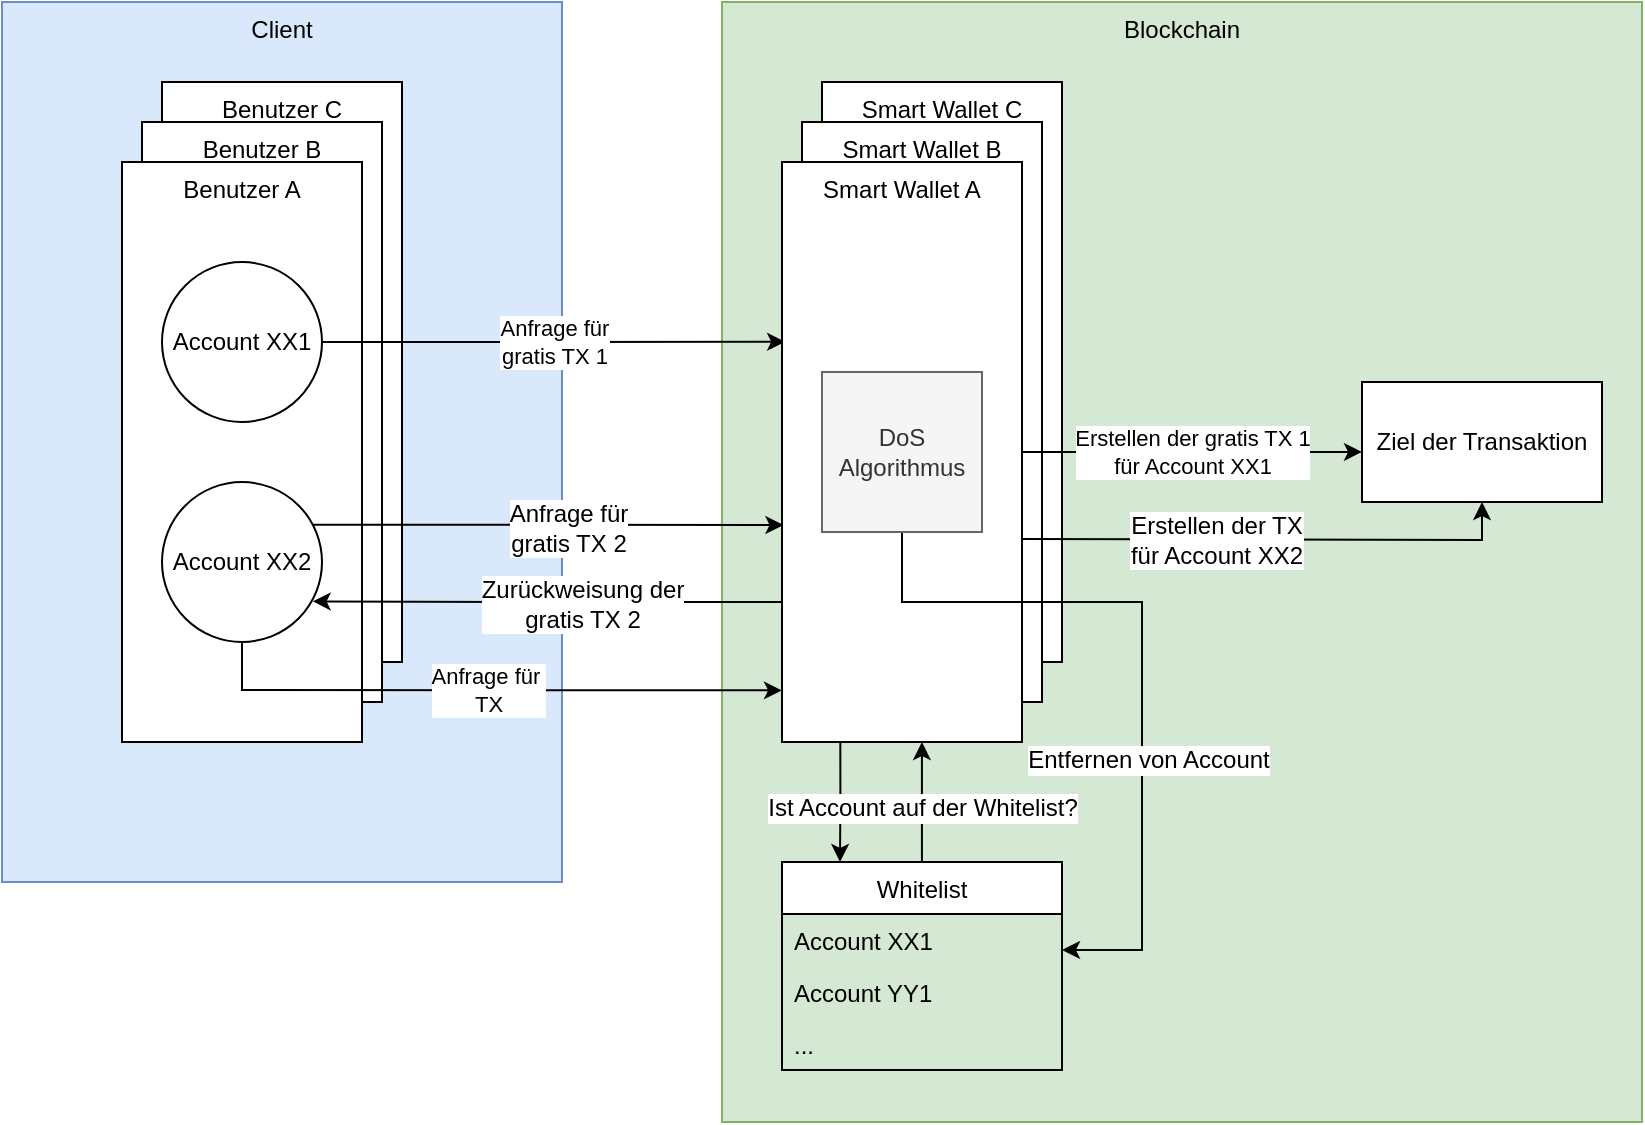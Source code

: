 <mxfile version="12.6.5" type="device"><diagram id="eRlU0-VNYcr6D54AzNCK" name="Page-1"><mxGraphModel dx="841" dy="804" grid="1" gridSize="10" guides="1" tooltips="1" connect="1" arrows="1" fold="1" page="1" pageScale="1" pageWidth="827" pageHeight="1169" math="0" shadow="0"><root><mxCell id="0"/><mxCell id="1" parent="0"/><mxCell id="sGX3Wt8ce3nd_Lp0EVKf-2" value="Client" style="rounded=0;whiteSpace=wrap;html=1;verticalAlign=top;fillColor=#dae8fc;strokeColor=#6c8ebf;" vertex="1" parent="1"><mxGeometry x="40" y="40" width="280" height="440" as="geometry"/></mxCell><mxCell id="sGX3Wt8ce3nd_Lp0EVKf-8" value="Benutzer C" style="rounded=0;whiteSpace=wrap;html=1;verticalAlign=top;" vertex="1" parent="1"><mxGeometry x="120" y="80" width="120" height="290" as="geometry"/></mxCell><mxCell id="sGX3Wt8ce3nd_Lp0EVKf-3" value="Blockchain" style="rounded=0;whiteSpace=wrap;html=1;fillColor=#d5e8d4;strokeColor=#82b366;verticalAlign=top;" vertex="1" parent="1"><mxGeometry x="400" y="40" width="460" height="560" as="geometry"/></mxCell><mxCell id="sGX3Wt8ce3nd_Lp0EVKf-7" value="Benutzer B" style="rounded=0;whiteSpace=wrap;html=1;verticalAlign=top;" vertex="1" parent="1"><mxGeometry x="110" y="100" width="120" height="290" as="geometry"/></mxCell><mxCell id="sGX3Wt8ce3nd_Lp0EVKf-4" value="Benutzer A" style="rounded=0;whiteSpace=wrap;html=1;verticalAlign=top;" vertex="1" parent="1"><mxGeometry x="100" y="120" width="120" height="290" as="geometry"/></mxCell><mxCell id="sGX3Wt8ce3nd_Lp0EVKf-24" value="Anfrage für&lt;br&gt;gratis TX 1" style="edgeStyle=orthogonalEdgeStyle;rounded=0;orthogonalLoop=1;jettySize=auto;html=1;entryX=0.013;entryY=0.31;entryDx=0;entryDy=0;entryPerimeter=0;" edge="1" parent="1" source="sGX3Wt8ce3nd_Lp0EVKf-5" target="sGX3Wt8ce3nd_Lp0EVKf-11"><mxGeometry relative="1" as="geometry"/></mxCell><mxCell id="sGX3Wt8ce3nd_Lp0EVKf-5" value="Account XX1" style="ellipse;whiteSpace=wrap;html=1;aspect=fixed;" vertex="1" parent="1"><mxGeometry x="120" y="170" width="80" height="80" as="geometry"/></mxCell><mxCell id="sGX3Wt8ce3nd_Lp0EVKf-25" style="edgeStyle=orthogonalEdgeStyle;rounded=0;orthogonalLoop=1;jettySize=auto;html=1;exitX=0.946;exitY=0.267;exitDx=0;exitDy=0;exitPerimeter=0;entryX=0.006;entryY=0.626;entryDx=0;entryDy=0;entryPerimeter=0;" edge="1" parent="1" source="sGX3Wt8ce3nd_Lp0EVKf-6" target="sGX3Wt8ce3nd_Lp0EVKf-11"><mxGeometry relative="1" as="geometry"><Array as="points"/></mxGeometry></mxCell><mxCell id="sGX3Wt8ce3nd_Lp0EVKf-26" value="Anfrage für&lt;br&gt;gratis TX 2" style="text;html=1;align=center;verticalAlign=middle;resizable=0;points=[];labelBackgroundColor=#ffffff;" vertex="1" connectable="0" parent="sGX3Wt8ce3nd_Lp0EVKf-25"><mxGeometry x="0.081" y="-1" relative="1" as="geometry"><mxPoint as="offset"/></mxGeometry></mxCell><mxCell id="sGX3Wt8ce3nd_Lp0EVKf-6" value="Account XX2" style="ellipse;whiteSpace=wrap;html=1;aspect=fixed;" vertex="1" parent="1"><mxGeometry x="120" y="280" width="80" height="80" as="geometry"/></mxCell><mxCell id="sGX3Wt8ce3nd_Lp0EVKf-9" value="Smart Wallet C" style="rounded=0;whiteSpace=wrap;html=1;verticalAlign=top;" vertex="1" parent="1"><mxGeometry x="450" y="80" width="120" height="290" as="geometry"/></mxCell><mxCell id="sGX3Wt8ce3nd_Lp0EVKf-10" value="Smart Wallet B" style="rounded=0;whiteSpace=wrap;html=1;verticalAlign=top;" vertex="1" parent="1"><mxGeometry x="440" y="100" width="120" height="290" as="geometry"/></mxCell><mxCell id="sGX3Wt8ce3nd_Lp0EVKf-19" style="edgeStyle=orthogonalEdgeStyle;rounded=0;orthogonalLoop=1;jettySize=auto;html=1;exitX=0.243;exitY=0.999;exitDx=0;exitDy=0;exitPerimeter=0;" edge="1" parent="1" source="sGX3Wt8ce3nd_Lp0EVKf-11"><mxGeometry relative="1" as="geometry"><mxPoint x="459" y="470" as="targetPoint"/></mxGeometry></mxCell><mxCell id="sGX3Wt8ce3nd_Lp0EVKf-22" value="Erstellen der gratis TX 1&lt;br&gt;für Account XX1" style="edgeStyle=orthogonalEdgeStyle;rounded=0;orthogonalLoop=1;jettySize=auto;html=1;entryX=0;entryY=0.583;entryDx=0;entryDy=0;entryPerimeter=0;" edge="1" parent="1" source="sGX3Wt8ce3nd_Lp0EVKf-11" target="sGX3Wt8ce3nd_Lp0EVKf-13"><mxGeometry relative="1" as="geometry"/></mxCell><mxCell id="sGX3Wt8ce3nd_Lp0EVKf-27" style="edgeStyle=orthogonalEdgeStyle;rounded=0;orthogonalLoop=1;jettySize=auto;html=1;entryX=0.942;entryY=0.746;entryDx=0;entryDy=0;entryPerimeter=0;exitX=0.008;exitY=0.797;exitDx=0;exitDy=0;exitPerimeter=0;" edge="1" parent="1" source="sGX3Wt8ce3nd_Lp0EVKf-11" target="sGX3Wt8ce3nd_Lp0EVKf-6"><mxGeometry relative="1" as="geometry"><Array as="points"><mxPoint x="431" y="340"/><mxPoint x="315" y="340"/></Array></mxGeometry></mxCell><mxCell id="sGX3Wt8ce3nd_Lp0EVKf-28" value="Zurückweisung der &lt;br&gt;gratis TX 2" style="text;html=1;align=center;verticalAlign=middle;resizable=0;points=[];labelBackgroundColor=#ffffff;" vertex="1" connectable="0" parent="sGX3Wt8ce3nd_Lp0EVKf-27"><mxGeometry x="0.102" y="1" relative="1" as="geometry"><mxPoint x="24.06" as="offset"/></mxGeometry></mxCell><mxCell id="sGX3Wt8ce3nd_Lp0EVKf-11" value="Smart Wallet A" style="rounded=0;whiteSpace=wrap;html=1;verticalAlign=top;" vertex="1" parent="1"><mxGeometry x="430" y="120" width="120" height="290" as="geometry"/></mxCell><mxCell id="sGX3Wt8ce3nd_Lp0EVKf-29" style="edgeStyle=orthogonalEdgeStyle;rounded=0;orthogonalLoop=1;jettySize=auto;html=1;" edge="1" parent="1" source="sGX3Wt8ce3nd_Lp0EVKf-12" target="sGX3Wt8ce3nd_Lp0EVKf-16"><mxGeometry relative="1" as="geometry"><Array as="points"><mxPoint x="490" y="340"/><mxPoint x="610" y="340"/><mxPoint x="610" y="514"/></Array></mxGeometry></mxCell><mxCell id="sGX3Wt8ce3nd_Lp0EVKf-30" value="Entfernen von Account" style="text;html=1;align=center;verticalAlign=middle;resizable=0;points=[];labelBackgroundColor=#ffffff;" vertex="1" connectable="0" parent="sGX3Wt8ce3nd_Lp0EVKf-29"><mxGeometry x="0.268" y="3" relative="1" as="geometry"><mxPoint as="offset"/></mxGeometry></mxCell><mxCell id="sGX3Wt8ce3nd_Lp0EVKf-12" value="DoS&lt;br&gt;Algorithmus" style="whiteSpace=wrap;html=1;aspect=fixed;fillColor=#f5f5f5;strokeColor=#666666;fontColor=#333333;" vertex="1" parent="1"><mxGeometry x="450" y="225" width="80" height="80" as="geometry"/></mxCell><mxCell id="sGX3Wt8ce3nd_Lp0EVKf-13" value="Ziel der Transaktion" style="rounded=0;whiteSpace=wrap;html=1;" vertex="1" parent="1"><mxGeometry x="720" y="230" width="120" height="60" as="geometry"/></mxCell><mxCell id="sGX3Wt8ce3nd_Lp0EVKf-20" style="edgeStyle=orthogonalEdgeStyle;rounded=0;orthogonalLoop=1;jettySize=auto;html=1;entryX=0.583;entryY=1;entryDx=0;entryDy=0;entryPerimeter=0;" edge="1" parent="1" source="sGX3Wt8ce3nd_Lp0EVKf-14" target="sGX3Wt8ce3nd_Lp0EVKf-11"><mxGeometry relative="1" as="geometry"/></mxCell><mxCell id="sGX3Wt8ce3nd_Lp0EVKf-21" value="Ist Account auf der Whitelist?" style="text;html=1;align=center;verticalAlign=middle;resizable=0;points=[];labelBackgroundColor=#ffffff;" vertex="1" connectable="0" parent="sGX3Wt8ce3nd_Lp0EVKf-20"><mxGeometry x="-0.096" relative="1" as="geometry"><mxPoint as="offset"/></mxGeometry></mxCell><mxCell id="sGX3Wt8ce3nd_Lp0EVKf-14" value="Whitelist" style="swimlane;fontStyle=0;childLayout=stackLayout;horizontal=1;startSize=26;horizontalStack=0;resizeParent=1;resizeParentMax=0;resizeLast=0;collapsible=1;marginBottom=0;" vertex="1" parent="1"><mxGeometry x="430" y="470" width="140" height="104" as="geometry"/></mxCell><mxCell id="sGX3Wt8ce3nd_Lp0EVKf-16" value="Account XX1" style="text;strokeColor=none;fillColor=none;align=left;verticalAlign=top;spacingLeft=4;spacingRight=4;overflow=hidden;rotatable=0;points=[[0,0.5],[1,0.5]];portConstraint=eastwest;" vertex="1" parent="sGX3Wt8ce3nd_Lp0EVKf-14"><mxGeometry y="26" width="140" height="26" as="geometry"/></mxCell><mxCell id="sGX3Wt8ce3nd_Lp0EVKf-17" value="Account YY1" style="text;strokeColor=none;fillColor=none;align=left;verticalAlign=top;spacingLeft=4;spacingRight=4;overflow=hidden;rotatable=0;points=[[0,0.5],[1,0.5]];portConstraint=eastwest;" vertex="1" parent="sGX3Wt8ce3nd_Lp0EVKf-14"><mxGeometry y="52" width="140" height="26" as="geometry"/></mxCell><mxCell id="sGX3Wt8ce3nd_Lp0EVKf-18" value="..." style="text;strokeColor=none;fillColor=none;align=left;verticalAlign=top;spacingLeft=4;spacingRight=4;overflow=hidden;rotatable=0;points=[[0,0.5],[1,0.5]];portConstraint=eastwest;" vertex="1" parent="sGX3Wt8ce3nd_Lp0EVKf-14"><mxGeometry y="78" width="140" height="26" as="geometry"/></mxCell><mxCell id="sGX3Wt8ce3nd_Lp0EVKf-31" value="Anfrage für&amp;nbsp;&lt;br&gt;TX" style="endArrow=classic;html=1;exitX=0.5;exitY=1;exitDx=0;exitDy=0;entryX=0;entryY=0.911;entryDx=0;entryDy=0;entryPerimeter=0;rounded=0;" edge="1" parent="1" source="sGX3Wt8ce3nd_Lp0EVKf-6" target="sGX3Wt8ce3nd_Lp0EVKf-11"><mxGeometry width="50" height="50" relative="1" as="geometry"><mxPoint x="200" y="610" as="sourcePoint"/><mxPoint x="250" y="560" as="targetPoint"/><Array as="points"><mxPoint x="160" y="384"/></Array></mxGeometry></mxCell><mxCell id="sGX3Wt8ce3nd_Lp0EVKf-32" value="" style="endArrow=classic;html=1;entryX=0.5;entryY=1;entryDx=0;entryDy=0;exitX=1;exitY=0.65;exitDx=0;exitDy=0;exitPerimeter=0;rounded=0;" edge="1" parent="1" source="sGX3Wt8ce3nd_Lp0EVKf-11" target="sGX3Wt8ce3nd_Lp0EVKf-13"><mxGeometry width="50" height="50" relative="1" as="geometry"><mxPoint x="240" y="610" as="sourcePoint"/><mxPoint x="290" y="560" as="targetPoint"/><Array as="points"><mxPoint x="780" y="309"/></Array></mxGeometry></mxCell><mxCell id="sGX3Wt8ce3nd_Lp0EVKf-33" value="Erstellen der TX&lt;br&gt;für Account XX2" style="text;html=1;align=center;verticalAlign=middle;resizable=0;points=[];labelBackgroundColor=#ffffff;" vertex="1" connectable="0" parent="sGX3Wt8ce3nd_Lp0EVKf-32"><mxGeometry x="-0.219" relative="1" as="geometry"><mxPoint as="offset"/></mxGeometry></mxCell></root></mxGraphModel></diagram></mxfile>